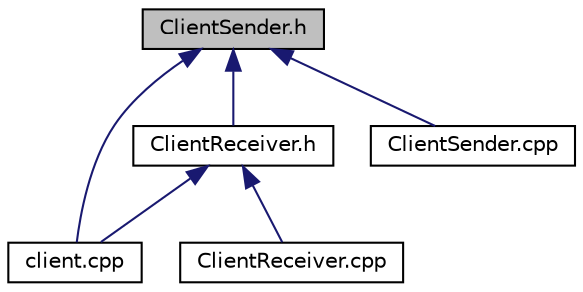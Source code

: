 digraph "ClientSender.h"
{
  edge [fontname="Helvetica",fontsize="10",labelfontname="Helvetica",labelfontsize="10"];
  node [fontname="Helvetica",fontsize="10",shape=record];
  Node1 [label="ClientSender.h",height=0.2,width=0.4,color="black", fillcolor="grey75", style="filled", fontcolor="black"];
  Node1 -> Node2 [dir="back",color="midnightblue",fontsize="10",style="solid"];
  Node2 [label="client.cpp",height=0.2,width=0.4,color="black", fillcolor="white", style="filled",URL="$client_8cpp.html"];
  Node1 -> Node3 [dir="back",color="midnightblue",fontsize="10",style="solid"];
  Node3 [label="ClientReceiver.h",height=0.2,width=0.4,color="black", fillcolor="white", style="filled",URL="$ClientReceiver_8h.html"];
  Node3 -> Node2 [dir="back",color="midnightblue",fontsize="10",style="solid"];
  Node3 -> Node4 [dir="back",color="midnightblue",fontsize="10",style="solid"];
  Node4 [label="ClientReceiver.cpp",height=0.2,width=0.4,color="black", fillcolor="white", style="filled",URL="$ClientReceiver_8cpp.html"];
  Node1 -> Node5 [dir="back",color="midnightblue",fontsize="10",style="solid"];
  Node5 [label="ClientSender.cpp",height=0.2,width=0.4,color="black", fillcolor="white", style="filled",URL="$ClientSender_8cpp.html"];
}
